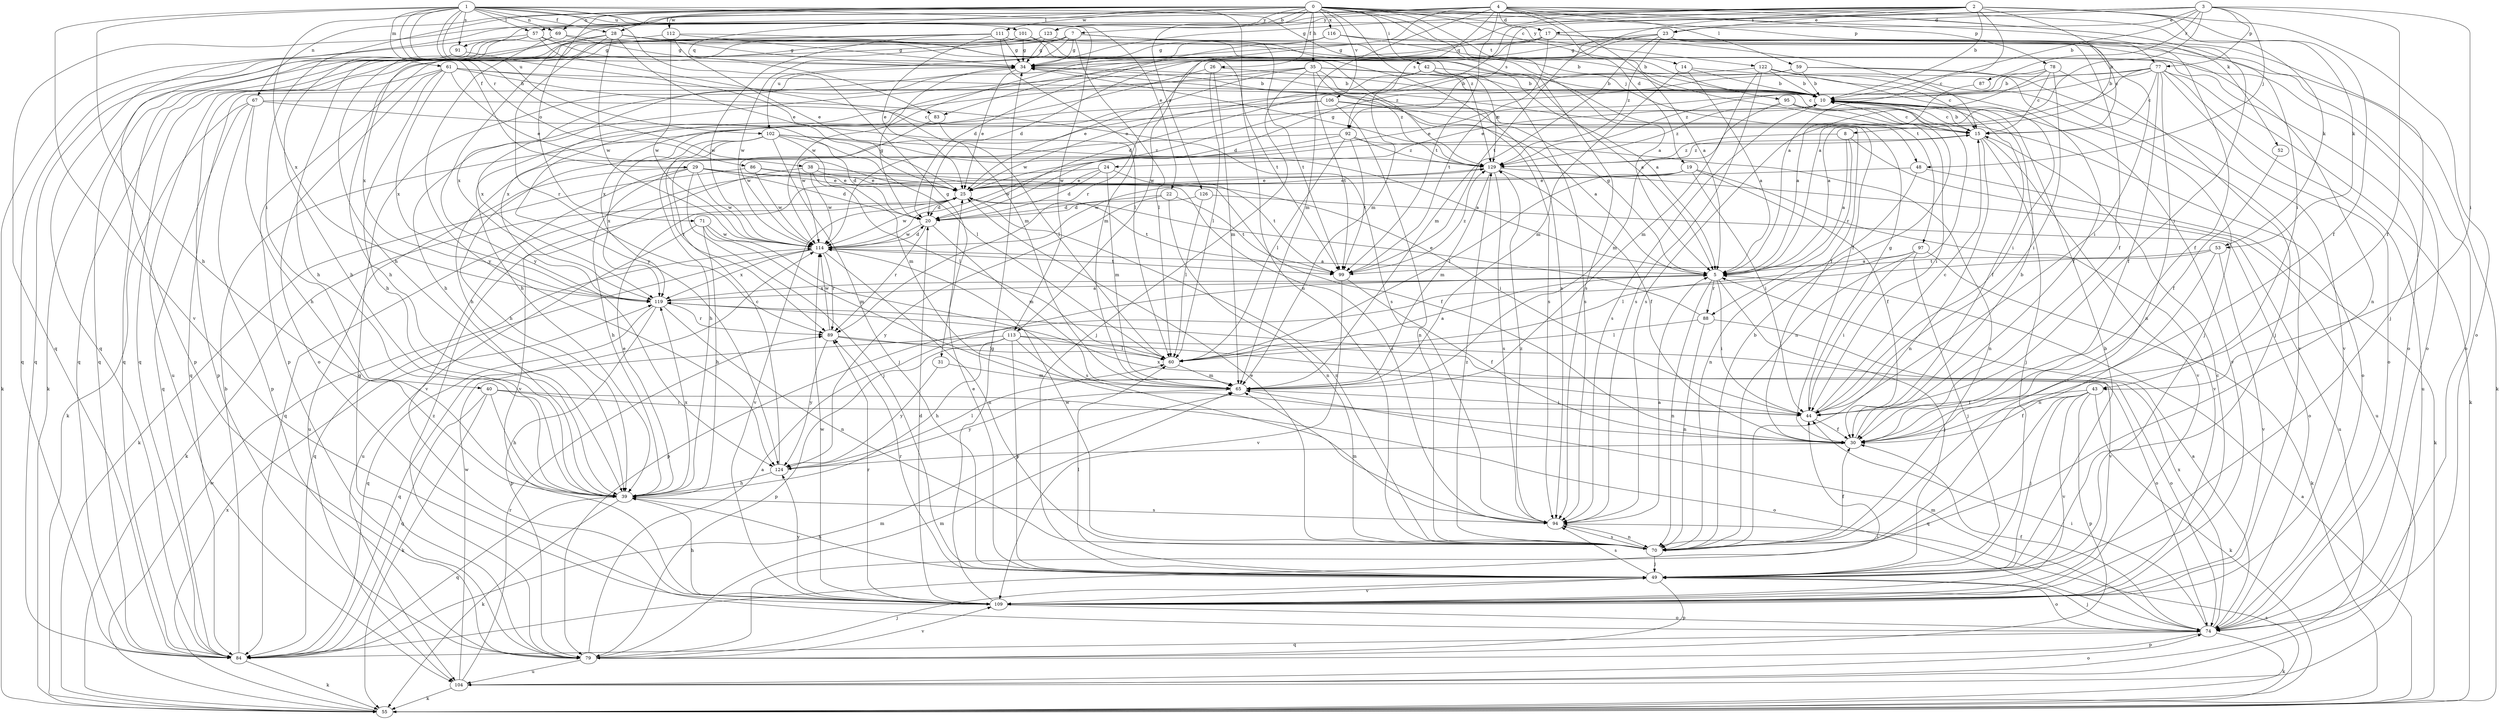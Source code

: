 strict digraph  {
0;
1;
2;
3;
4;
5;
7;
8;
10;
14;
15;
17;
19;
20;
22;
23;
24;
25;
26;
28;
29;
30;
31;
34;
35;
38;
39;
40;
42;
43;
44;
48;
49;
52;
53;
55;
57;
59;
60;
61;
65;
67;
69;
70;
71;
74;
77;
78;
79;
83;
84;
86;
87;
88;
89;
91;
92;
94;
95;
97;
99;
101;
102;
104;
106;
109;
111;
112;
113;
114;
116;
119;
122;
123;
124;
126;
129;
0 -> 7  [label=b];
0 -> 14  [label=c];
0 -> 26  [label=f];
0 -> 28  [label=f];
0 -> 35  [label=h];
0 -> 40  [label=i];
0 -> 42  [label=i];
0 -> 43  [label=i];
0 -> 48  [label=j];
0 -> 52  [label=k];
0 -> 67  [label=n];
0 -> 69  [label=n];
0 -> 71  [label=o];
0 -> 77  [label=p];
0 -> 83  [label=q];
0 -> 95  [label=t];
0 -> 97  [label=t];
0 -> 106  [label=v];
0 -> 111  [label=w];
0 -> 112  [label=w];
0 -> 116  [label=x];
0 -> 122  [label=y];
0 -> 123  [label=y];
0 -> 126  [label=z];
0 -> 129  [label=z];
1 -> 5  [label=a];
1 -> 22  [label=e];
1 -> 28  [label=f];
1 -> 29  [label=f];
1 -> 31  [label=g];
1 -> 38  [label=h];
1 -> 39  [label=h];
1 -> 57  [label=l];
1 -> 61  [label=m];
1 -> 69  [label=n];
1 -> 70  [label=n];
1 -> 86  [label=r];
1 -> 91  [label=s];
1 -> 101  [label=u];
1 -> 102  [label=u];
1 -> 109  [label=v];
1 -> 113  [label=w];
1 -> 119  [label=x];
2 -> 5  [label=a];
2 -> 8  [label=b];
2 -> 10  [label=b];
2 -> 23  [label=e];
2 -> 30  [label=f];
2 -> 34  [label=g];
2 -> 53  [label=k];
2 -> 65  [label=m];
2 -> 74  [label=o];
2 -> 83  [label=q];
2 -> 84  [label=q];
2 -> 99  [label=t];
2 -> 123  [label=y];
3 -> 5  [label=a];
3 -> 10  [label=b];
3 -> 17  [label=d];
3 -> 23  [label=e];
3 -> 30  [label=f];
3 -> 43  [label=i];
3 -> 48  [label=j];
3 -> 77  [label=p];
3 -> 87  [label=r];
3 -> 91  [label=s];
3 -> 92  [label=s];
4 -> 5  [label=a];
4 -> 17  [label=d];
4 -> 19  [label=d];
4 -> 39  [label=h];
4 -> 44  [label=i];
4 -> 53  [label=k];
4 -> 57  [label=l];
4 -> 59  [label=l];
4 -> 65  [label=m];
4 -> 78  [label=p];
4 -> 84  [label=q];
4 -> 92  [label=s];
4 -> 99  [label=t];
4 -> 113  [label=w];
5 -> 34  [label=g];
5 -> 44  [label=i];
5 -> 49  [label=j];
5 -> 70  [label=n];
5 -> 88  [label=r];
5 -> 119  [label=x];
7 -> 34  [label=g];
7 -> 60  [label=l];
7 -> 79  [label=p];
7 -> 94  [label=s];
7 -> 99  [label=t];
7 -> 102  [label=u];
7 -> 104  [label=u];
7 -> 114  [label=w];
8 -> 5  [label=a];
8 -> 88  [label=r];
8 -> 104  [label=u];
8 -> 129  [label=z];
10 -> 15  [label=c];
10 -> 24  [label=e];
10 -> 30  [label=f];
10 -> 70  [label=n];
10 -> 94  [label=s];
10 -> 109  [label=v];
14 -> 5  [label=a];
14 -> 10  [label=b];
14 -> 44  [label=i];
14 -> 65  [label=m];
15 -> 10  [label=b];
15 -> 49  [label=j];
15 -> 70  [label=n];
15 -> 109  [label=v];
15 -> 129  [label=z];
17 -> 15  [label=c];
17 -> 20  [label=d];
17 -> 34  [label=g];
17 -> 44  [label=i];
17 -> 55  [label=k];
17 -> 99  [label=t];
17 -> 119  [label=x];
19 -> 25  [label=e];
19 -> 30  [label=f];
19 -> 44  [label=i];
19 -> 60  [label=l];
19 -> 109  [label=v];
19 -> 114  [label=w];
20 -> 34  [label=g];
20 -> 65  [label=m];
20 -> 89  [label=r];
20 -> 114  [label=w];
22 -> 20  [label=d];
22 -> 70  [label=n];
22 -> 99  [label=t];
22 -> 124  [label=y];
23 -> 15  [label=c];
23 -> 30  [label=f];
23 -> 34  [label=g];
23 -> 49  [label=j];
23 -> 65  [label=m];
23 -> 89  [label=r];
23 -> 124  [label=y];
23 -> 129  [label=z];
24 -> 20  [label=d];
24 -> 25  [label=e];
24 -> 65  [label=m];
24 -> 84  [label=q];
24 -> 99  [label=t];
25 -> 20  [label=d];
25 -> 55  [label=k];
25 -> 70  [label=n];
25 -> 99  [label=t];
25 -> 109  [label=v];
25 -> 114  [label=w];
26 -> 10  [label=b];
26 -> 60  [label=l];
26 -> 65  [label=m];
26 -> 119  [label=x];
28 -> 5  [label=a];
28 -> 25  [label=e];
28 -> 34  [label=g];
28 -> 74  [label=o];
28 -> 84  [label=q];
28 -> 89  [label=r];
28 -> 114  [label=w];
28 -> 124  [label=y];
29 -> 20  [label=d];
29 -> 25  [label=e];
29 -> 39  [label=h];
29 -> 49  [label=j];
29 -> 94  [label=s];
29 -> 104  [label=u];
29 -> 109  [label=v];
29 -> 114  [label=w];
30 -> 10  [label=b];
30 -> 124  [label=y];
31 -> 65  [label=m];
31 -> 124  [label=y];
34 -> 10  [label=b];
34 -> 25  [label=e];
34 -> 119  [label=x];
35 -> 10  [label=b];
35 -> 15  [label=c];
35 -> 25  [label=e];
35 -> 39  [label=h];
35 -> 49  [label=j];
35 -> 94  [label=s];
35 -> 99  [label=t];
35 -> 119  [label=x];
35 -> 129  [label=z];
38 -> 25  [label=e];
38 -> 44  [label=i];
38 -> 60  [label=l];
38 -> 109  [label=v];
38 -> 114  [label=w];
39 -> 25  [label=e];
39 -> 55  [label=k];
39 -> 84  [label=q];
39 -> 94  [label=s];
39 -> 119  [label=x];
40 -> 39  [label=h];
40 -> 44  [label=i];
40 -> 55  [label=k];
40 -> 74  [label=o];
40 -> 84  [label=q];
42 -> 10  [label=b];
42 -> 20  [label=d];
42 -> 25  [label=e];
42 -> 94  [label=s];
42 -> 129  [label=z];
43 -> 30  [label=f];
43 -> 44  [label=i];
43 -> 49  [label=j];
43 -> 55  [label=k];
43 -> 79  [label=p];
43 -> 84  [label=q];
43 -> 109  [label=v];
44 -> 15  [label=c];
44 -> 30  [label=f];
44 -> 34  [label=g];
44 -> 119  [label=x];
48 -> 25  [label=e];
48 -> 55  [label=k];
48 -> 70  [label=n];
49 -> 10  [label=b];
49 -> 25  [label=e];
49 -> 39  [label=h];
49 -> 60  [label=l];
49 -> 74  [label=o];
49 -> 79  [label=p];
49 -> 89  [label=r];
49 -> 94  [label=s];
49 -> 109  [label=v];
52 -> 30  [label=f];
53 -> 70  [label=n];
53 -> 79  [label=p];
53 -> 99  [label=t];
53 -> 109  [label=v];
55 -> 5  [label=a];
55 -> 94  [label=s];
55 -> 114  [label=w];
55 -> 119  [label=x];
57 -> 34  [label=g];
57 -> 39  [label=h];
57 -> 55  [label=k];
57 -> 65  [label=m];
57 -> 79  [label=p];
57 -> 129  [label=z];
59 -> 10  [label=b];
59 -> 20  [label=d];
59 -> 49  [label=j];
59 -> 84  [label=q];
59 -> 109  [label=v];
60 -> 5  [label=a];
60 -> 65  [label=m];
61 -> 10  [label=b];
61 -> 25  [label=e];
61 -> 30  [label=f];
61 -> 39  [label=h];
61 -> 74  [label=o];
61 -> 79  [label=p];
61 -> 94  [label=s];
61 -> 119  [label=x];
65 -> 44  [label=i];
65 -> 124  [label=y];
67 -> 15  [label=c];
67 -> 39  [label=h];
67 -> 55  [label=k];
67 -> 60  [label=l];
67 -> 79  [label=p];
67 -> 84  [label=q];
69 -> 34  [label=g];
69 -> 39  [label=h];
69 -> 74  [label=o];
69 -> 124  [label=y];
70 -> 10  [label=b];
70 -> 25  [label=e];
70 -> 30  [label=f];
70 -> 49  [label=j];
70 -> 94  [label=s];
70 -> 114  [label=w];
70 -> 129  [label=z];
71 -> 39  [label=h];
71 -> 65  [label=m];
71 -> 94  [label=s];
71 -> 104  [label=u];
71 -> 114  [label=w];
74 -> 5  [label=a];
74 -> 30  [label=f];
74 -> 44  [label=i];
74 -> 49  [label=j];
74 -> 55  [label=k];
74 -> 65  [label=m];
74 -> 79  [label=p];
74 -> 84  [label=q];
74 -> 119  [label=x];
77 -> 5  [label=a];
77 -> 10  [label=b];
77 -> 15  [label=c];
77 -> 25  [label=e];
77 -> 30  [label=f];
77 -> 55  [label=k];
77 -> 70  [label=n];
77 -> 74  [label=o];
77 -> 104  [label=u];
77 -> 114  [label=w];
78 -> 10  [label=b];
78 -> 15  [label=c];
78 -> 44  [label=i];
78 -> 49  [label=j];
78 -> 94  [label=s];
78 -> 129  [label=z];
79 -> 5  [label=a];
79 -> 34  [label=g];
79 -> 44  [label=i];
79 -> 49  [label=j];
79 -> 65  [label=m];
79 -> 104  [label=u];
79 -> 109  [label=v];
79 -> 129  [label=z];
83 -> 60  [label=l];
83 -> 114  [label=w];
84 -> 10  [label=b];
84 -> 55  [label=k];
84 -> 65  [label=m];
86 -> 25  [label=e];
86 -> 30  [label=f];
86 -> 55  [label=k];
86 -> 114  [label=w];
87 -> 5  [label=a];
88 -> 25  [label=e];
88 -> 60  [label=l];
88 -> 70  [label=n];
88 -> 109  [label=v];
89 -> 60  [label=l];
89 -> 74  [label=o];
89 -> 114  [label=w];
89 -> 124  [label=y];
91 -> 60  [label=l];
91 -> 84  [label=q];
92 -> 39  [label=h];
92 -> 60  [label=l];
92 -> 70  [label=n];
92 -> 99  [label=t];
92 -> 114  [label=w];
92 -> 129  [label=z];
94 -> 5  [label=a];
94 -> 65  [label=m];
94 -> 70  [label=n];
94 -> 129  [label=z];
95 -> 15  [label=c];
95 -> 44  [label=i];
95 -> 65  [label=m];
95 -> 74  [label=o];
95 -> 129  [label=z];
97 -> 5  [label=a];
97 -> 44  [label=i];
97 -> 49  [label=j];
97 -> 55  [label=k];
97 -> 60  [label=l];
99 -> 30  [label=f];
99 -> 109  [label=v];
99 -> 129  [label=z];
101 -> 5  [label=a];
101 -> 34  [label=g];
101 -> 84  [label=q];
101 -> 99  [label=t];
101 -> 119  [label=x];
102 -> 5  [label=a];
102 -> 20  [label=d];
102 -> 39  [label=h];
102 -> 49  [label=j];
102 -> 65  [label=m];
102 -> 89  [label=r];
102 -> 119  [label=x];
102 -> 129  [label=z];
104 -> 55  [label=k];
104 -> 74  [label=o];
104 -> 89  [label=r];
104 -> 114  [label=w];
106 -> 5  [label=a];
106 -> 15  [label=c];
106 -> 39  [label=h];
106 -> 70  [label=n];
106 -> 114  [label=w];
109 -> 15  [label=c];
109 -> 20  [label=d];
109 -> 34  [label=g];
109 -> 39  [label=h];
109 -> 74  [label=o];
109 -> 89  [label=r];
109 -> 114  [label=w];
109 -> 124  [label=y];
111 -> 10  [label=b];
111 -> 25  [label=e];
111 -> 30  [label=f];
111 -> 34  [label=g];
111 -> 55  [label=k];
111 -> 65  [label=m];
111 -> 84  [label=q];
111 -> 114  [label=w];
112 -> 25  [label=e];
112 -> 34  [label=g];
112 -> 84  [label=q];
112 -> 94  [label=s];
112 -> 114  [label=w];
113 -> 30  [label=f];
113 -> 39  [label=h];
113 -> 49  [label=j];
113 -> 60  [label=l];
113 -> 74  [label=o];
113 -> 79  [label=p];
113 -> 84  [label=q];
114 -> 5  [label=a];
114 -> 20  [label=d];
114 -> 70  [label=n];
114 -> 84  [label=q];
114 -> 89  [label=r];
114 -> 99  [label=t];
114 -> 119  [label=x];
116 -> 10  [label=b];
116 -> 20  [label=d];
116 -> 30  [label=f];
116 -> 34  [label=g];
116 -> 74  [label=o];
116 -> 114  [label=w];
119 -> 5  [label=a];
119 -> 70  [label=n];
119 -> 79  [label=p];
119 -> 84  [label=q];
119 -> 89  [label=r];
122 -> 10  [label=b];
122 -> 15  [label=c];
122 -> 30  [label=f];
122 -> 39  [label=h];
122 -> 65  [label=m];
122 -> 94  [label=s];
122 -> 109  [label=v];
123 -> 34  [label=g];
123 -> 39  [label=h];
123 -> 70  [label=n];
123 -> 84  [label=q];
124 -> 15  [label=c];
124 -> 39  [label=h];
124 -> 60  [label=l];
126 -> 20  [label=d];
126 -> 60  [label=l];
126 -> 74  [label=o];
129 -> 25  [label=e];
129 -> 30  [label=f];
129 -> 34  [label=g];
129 -> 65  [label=m];
129 -> 94  [label=s];
129 -> 104  [label=u];
}
